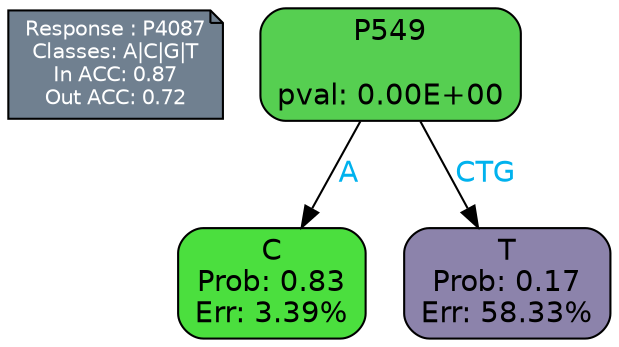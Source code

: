 digraph Tree {
node [shape=box, style="filled, rounded", color="black", fontname=helvetica] ;
graph [ranksep=equally, splines=polylines, bgcolor=transparent, dpi=600] ;
edge [fontname=helvetica] ;
LEGEND [label="Response : P4087
Classes: A|C|G|T
In ACC: 0.87
Out ACC: 0.72
",shape=note,align=left,style=filled,fillcolor="slategray",fontcolor="white",fontsize=10];1 [label="P549

pval: 0.00E+00", fillcolor="#56cf51"] ;
2 [label="C
Prob: 0.83
Err: 3.39%", fillcolor="#4bdf3e"] ;
3 [label="T
Prob: 0.17
Err: 58.33%", fillcolor="#8c83ab"] ;
1 -> 2 [label="A",fontcolor=deepskyblue2] ;
1 -> 3 [label="CTG",fontcolor=deepskyblue2] ;
{rank = same; 2;3;}{rank = same; LEGEND;1;}}